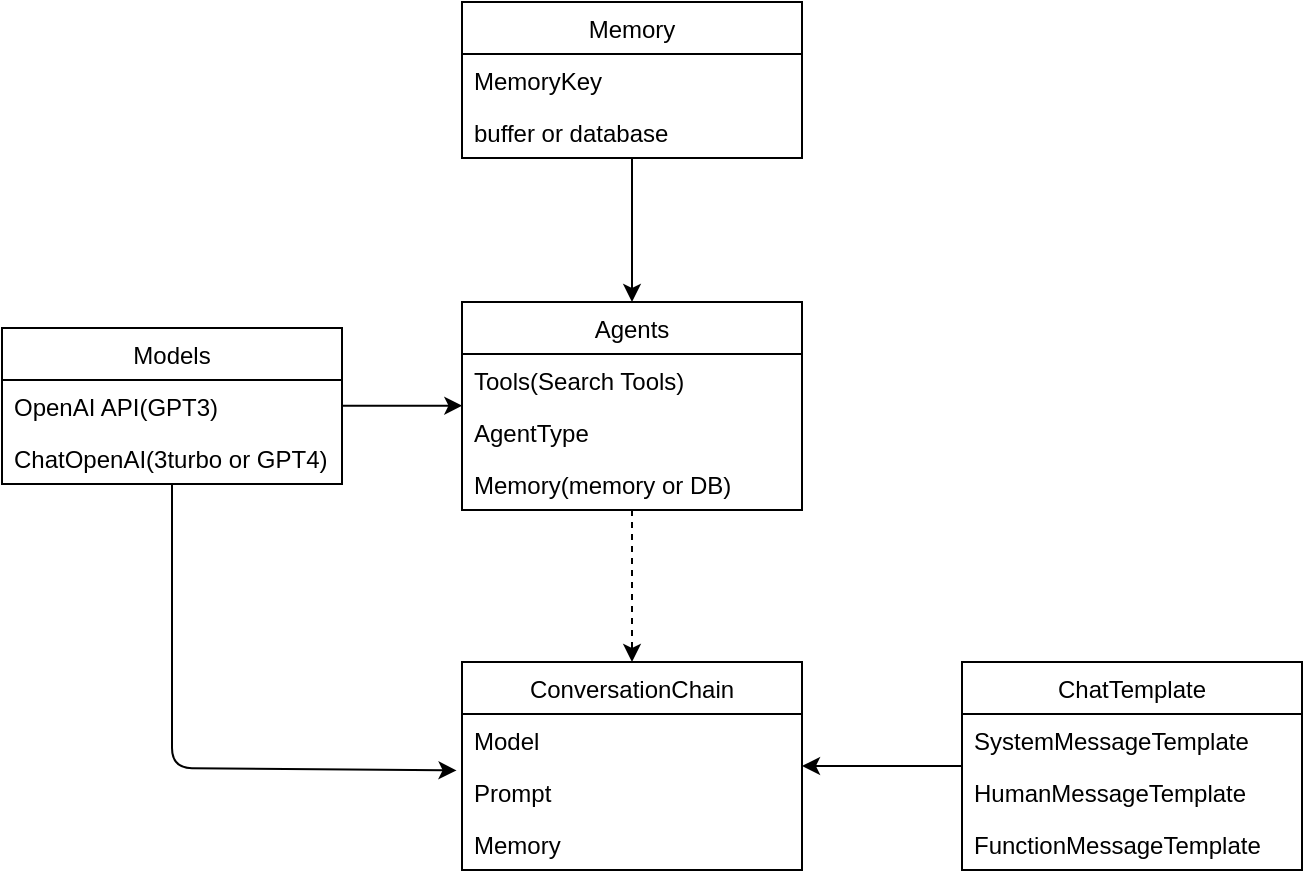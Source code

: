 <mxfile>
    <diagram id="_p8JErkV6r572D8Jtf5A" name="Langchain">
        <mxGraphModel dx="1573" dy="585" grid="1" gridSize="10" guides="1" tooltips="1" connect="1" arrows="1" fold="1" page="1" pageScale="1" pageWidth="827" pageHeight="1169" math="0" shadow="0">
            <root>
                <mxCell id="0"/>
                <mxCell id="1" parent="0"/>
                <mxCell id="37" style="edgeStyle=none;html=1;entryX=-0.016;entryY=0.085;entryDx=0;entryDy=0;entryPerimeter=0;" parent="1" source="10" target="50" edge="1">
                    <mxGeometry relative="1" as="geometry">
                        <mxPoint x="205" y="580" as="targetPoint"/>
                        <Array as="points">
                            <mxPoint x="205" y="573"/>
                        </Array>
                    </mxGeometry>
                </mxCell>
                <mxCell id="10" value="Models" style="swimlane;fontStyle=0;childLayout=stackLayout;horizontal=1;startSize=26;fillColor=none;horizontalStack=0;resizeParent=1;resizeParentMax=0;resizeLast=0;collapsible=1;marginBottom=0;" parent="1" vertex="1">
                    <mxGeometry x="120" y="353" width="170" height="78" as="geometry"/>
                </mxCell>
                <mxCell id="11" value="OpenAI API(GPT3)" style="text;strokeColor=none;fillColor=none;align=left;verticalAlign=top;spacingLeft=4;spacingRight=4;overflow=hidden;rotatable=0;points=[[0,0.5],[1,0.5]];portConstraint=eastwest;" parent="10" vertex="1">
                    <mxGeometry y="26" width="170" height="26" as="geometry"/>
                </mxCell>
                <mxCell id="12" value="ChatOpenAI(3turbo or GPT4)" style="text;strokeColor=none;fillColor=none;align=left;verticalAlign=top;spacingLeft=4;spacingRight=4;overflow=hidden;rotatable=0;points=[[0,0.5],[1,0.5]];portConstraint=eastwest;" parent="10" vertex="1">
                    <mxGeometry y="52" width="170" height="26" as="geometry"/>
                </mxCell>
                <mxCell id="36" value="" style="edgeStyle=none;html=1;dashed=1;" parent="1" source="22" target="32" edge="1">
                    <mxGeometry relative="1" as="geometry"/>
                </mxCell>
                <mxCell id="22" value="Agents" style="swimlane;fontStyle=0;childLayout=stackLayout;horizontal=1;startSize=26;fillColor=none;horizontalStack=0;resizeParent=1;resizeParentMax=0;resizeLast=0;collapsible=1;marginBottom=0;" parent="1" vertex="1">
                    <mxGeometry x="350" y="340" width="170" height="104" as="geometry"/>
                </mxCell>
                <mxCell id="23" value="Tools(Search Tools)" style="text;strokeColor=none;fillColor=none;align=left;verticalAlign=top;spacingLeft=4;spacingRight=4;overflow=hidden;rotatable=0;points=[[0,0.5],[1,0.5]];portConstraint=eastwest;" parent="22" vertex="1">
                    <mxGeometry y="26" width="170" height="26" as="geometry"/>
                </mxCell>
                <mxCell id="24" value="AgentType" style="text;strokeColor=none;fillColor=none;align=left;verticalAlign=top;spacingLeft=4;spacingRight=4;overflow=hidden;rotatable=0;points=[[0,0.5],[1,0.5]];portConstraint=eastwest;" parent="22" vertex="1">
                    <mxGeometry y="52" width="170" height="26" as="geometry"/>
                </mxCell>
                <mxCell id="25" value="Memory(memory or DB)" style="text;strokeColor=none;fillColor=none;align=left;verticalAlign=top;spacingLeft=4;spacingRight=4;overflow=hidden;rotatable=0;points=[[0,0.5],[1,0.5]];portConstraint=eastwest;" parent="22" vertex="1">
                    <mxGeometry y="78" width="170" height="26" as="geometry"/>
                </mxCell>
                <mxCell id="29" style="edgeStyle=none;html=1;" parent="1" source="26" target="22" edge="1">
                    <mxGeometry relative="1" as="geometry"/>
                </mxCell>
                <mxCell id="26" value="Memory" style="swimlane;fontStyle=0;childLayout=stackLayout;horizontal=1;startSize=26;fillColor=none;horizontalStack=0;resizeParent=1;resizeParentMax=0;resizeLast=0;collapsible=1;marginBottom=0;" parent="1" vertex="1">
                    <mxGeometry x="350" y="190" width="170" height="78" as="geometry"/>
                </mxCell>
                <mxCell id="27" value="MemoryKey" style="text;strokeColor=none;fillColor=none;align=left;verticalAlign=top;spacingLeft=4;spacingRight=4;overflow=hidden;rotatable=0;points=[[0,0.5],[1,0.5]];portConstraint=eastwest;" parent="26" vertex="1">
                    <mxGeometry y="26" width="170" height="26" as="geometry"/>
                </mxCell>
                <mxCell id="28" value="buffer or database" style="text;strokeColor=none;fillColor=none;align=left;verticalAlign=top;spacingLeft=4;spacingRight=4;overflow=hidden;rotatable=0;points=[[0,0.5],[1,0.5]];portConstraint=eastwest;" parent="26" vertex="1">
                    <mxGeometry y="52" width="170" height="26" as="geometry"/>
                </mxCell>
                <mxCell id="31" style="edgeStyle=none;html=1;entryX=0.001;entryY=-0.007;entryDx=0;entryDy=0;entryPerimeter=0;" parent="1" source="11" target="24" edge="1">
                    <mxGeometry relative="1" as="geometry"/>
                </mxCell>
                <mxCell id="42" value="" style="edgeStyle=none;html=1;endArrow=none;endFill=0;startArrow=classic;startFill=1;" parent="1" source="32" target="38" edge="1">
                    <mxGeometry relative="1" as="geometry"/>
                </mxCell>
                <mxCell id="32" value="ConversationChain" style="swimlane;fontStyle=0;childLayout=stackLayout;horizontal=1;startSize=26;fillColor=none;horizontalStack=0;resizeParent=1;resizeParentMax=0;resizeLast=0;collapsible=1;marginBottom=0;" parent="1" vertex="1">
                    <mxGeometry x="350" y="520" width="170" height="104" as="geometry"/>
                </mxCell>
                <mxCell id="33" value="Model" style="text;strokeColor=none;fillColor=none;align=left;verticalAlign=top;spacingLeft=4;spacingRight=4;overflow=hidden;rotatable=0;points=[[0,0.5],[1,0.5]];portConstraint=eastwest;" parent="32" vertex="1">
                    <mxGeometry y="26" width="170" height="26" as="geometry"/>
                </mxCell>
                <mxCell id="50" value="Prompt" style="text;strokeColor=none;fillColor=none;align=left;verticalAlign=top;spacingLeft=4;spacingRight=4;overflow=hidden;rotatable=0;points=[[0,0.5],[1,0.5]];portConstraint=eastwest;" vertex="1" parent="32">
                    <mxGeometry y="52" width="170" height="26" as="geometry"/>
                </mxCell>
                <mxCell id="34" value="Memory" style="text;strokeColor=none;fillColor=none;align=left;verticalAlign=top;spacingLeft=4;spacingRight=4;overflow=hidden;rotatable=0;points=[[0,0.5],[1,0.5]];portConstraint=eastwest;" parent="32" vertex="1">
                    <mxGeometry y="78" width="170" height="26" as="geometry"/>
                </mxCell>
                <mxCell id="38" value="ChatTemplate" style="swimlane;fontStyle=0;childLayout=stackLayout;horizontal=1;startSize=26;fillColor=none;horizontalStack=0;resizeParent=1;resizeParentMax=0;resizeLast=0;collapsible=1;marginBottom=0;" parent="1" vertex="1">
                    <mxGeometry x="600" y="520" width="170" height="104" as="geometry"/>
                </mxCell>
                <mxCell id="39" value="SystemMessageTemplate" style="text;strokeColor=none;fillColor=none;align=left;verticalAlign=top;spacingLeft=4;spacingRight=4;overflow=hidden;rotatable=0;points=[[0,0.5],[1,0.5]];portConstraint=eastwest;" parent="38" vertex="1">
                    <mxGeometry y="26" width="170" height="26" as="geometry"/>
                </mxCell>
                <mxCell id="40" value="HumanMessageTemplate" style="text;strokeColor=none;fillColor=none;align=left;verticalAlign=top;spacingLeft=4;spacingRight=4;overflow=hidden;rotatable=0;points=[[0,0.5],[1,0.5]];portConstraint=eastwest;" parent="38" vertex="1">
                    <mxGeometry y="52" width="170" height="26" as="geometry"/>
                </mxCell>
                <mxCell id="41" value="FunctionMessageTemplate" style="text;strokeColor=none;fillColor=none;align=left;verticalAlign=top;spacingLeft=4;spacingRight=4;overflow=hidden;rotatable=0;points=[[0,0.5],[1,0.5]];portConstraint=eastwest;" parent="38" vertex="1">
                    <mxGeometry y="78" width="170" height="26" as="geometry"/>
                </mxCell>
            </root>
        </mxGraphModel>
    </diagram>
</mxfile>